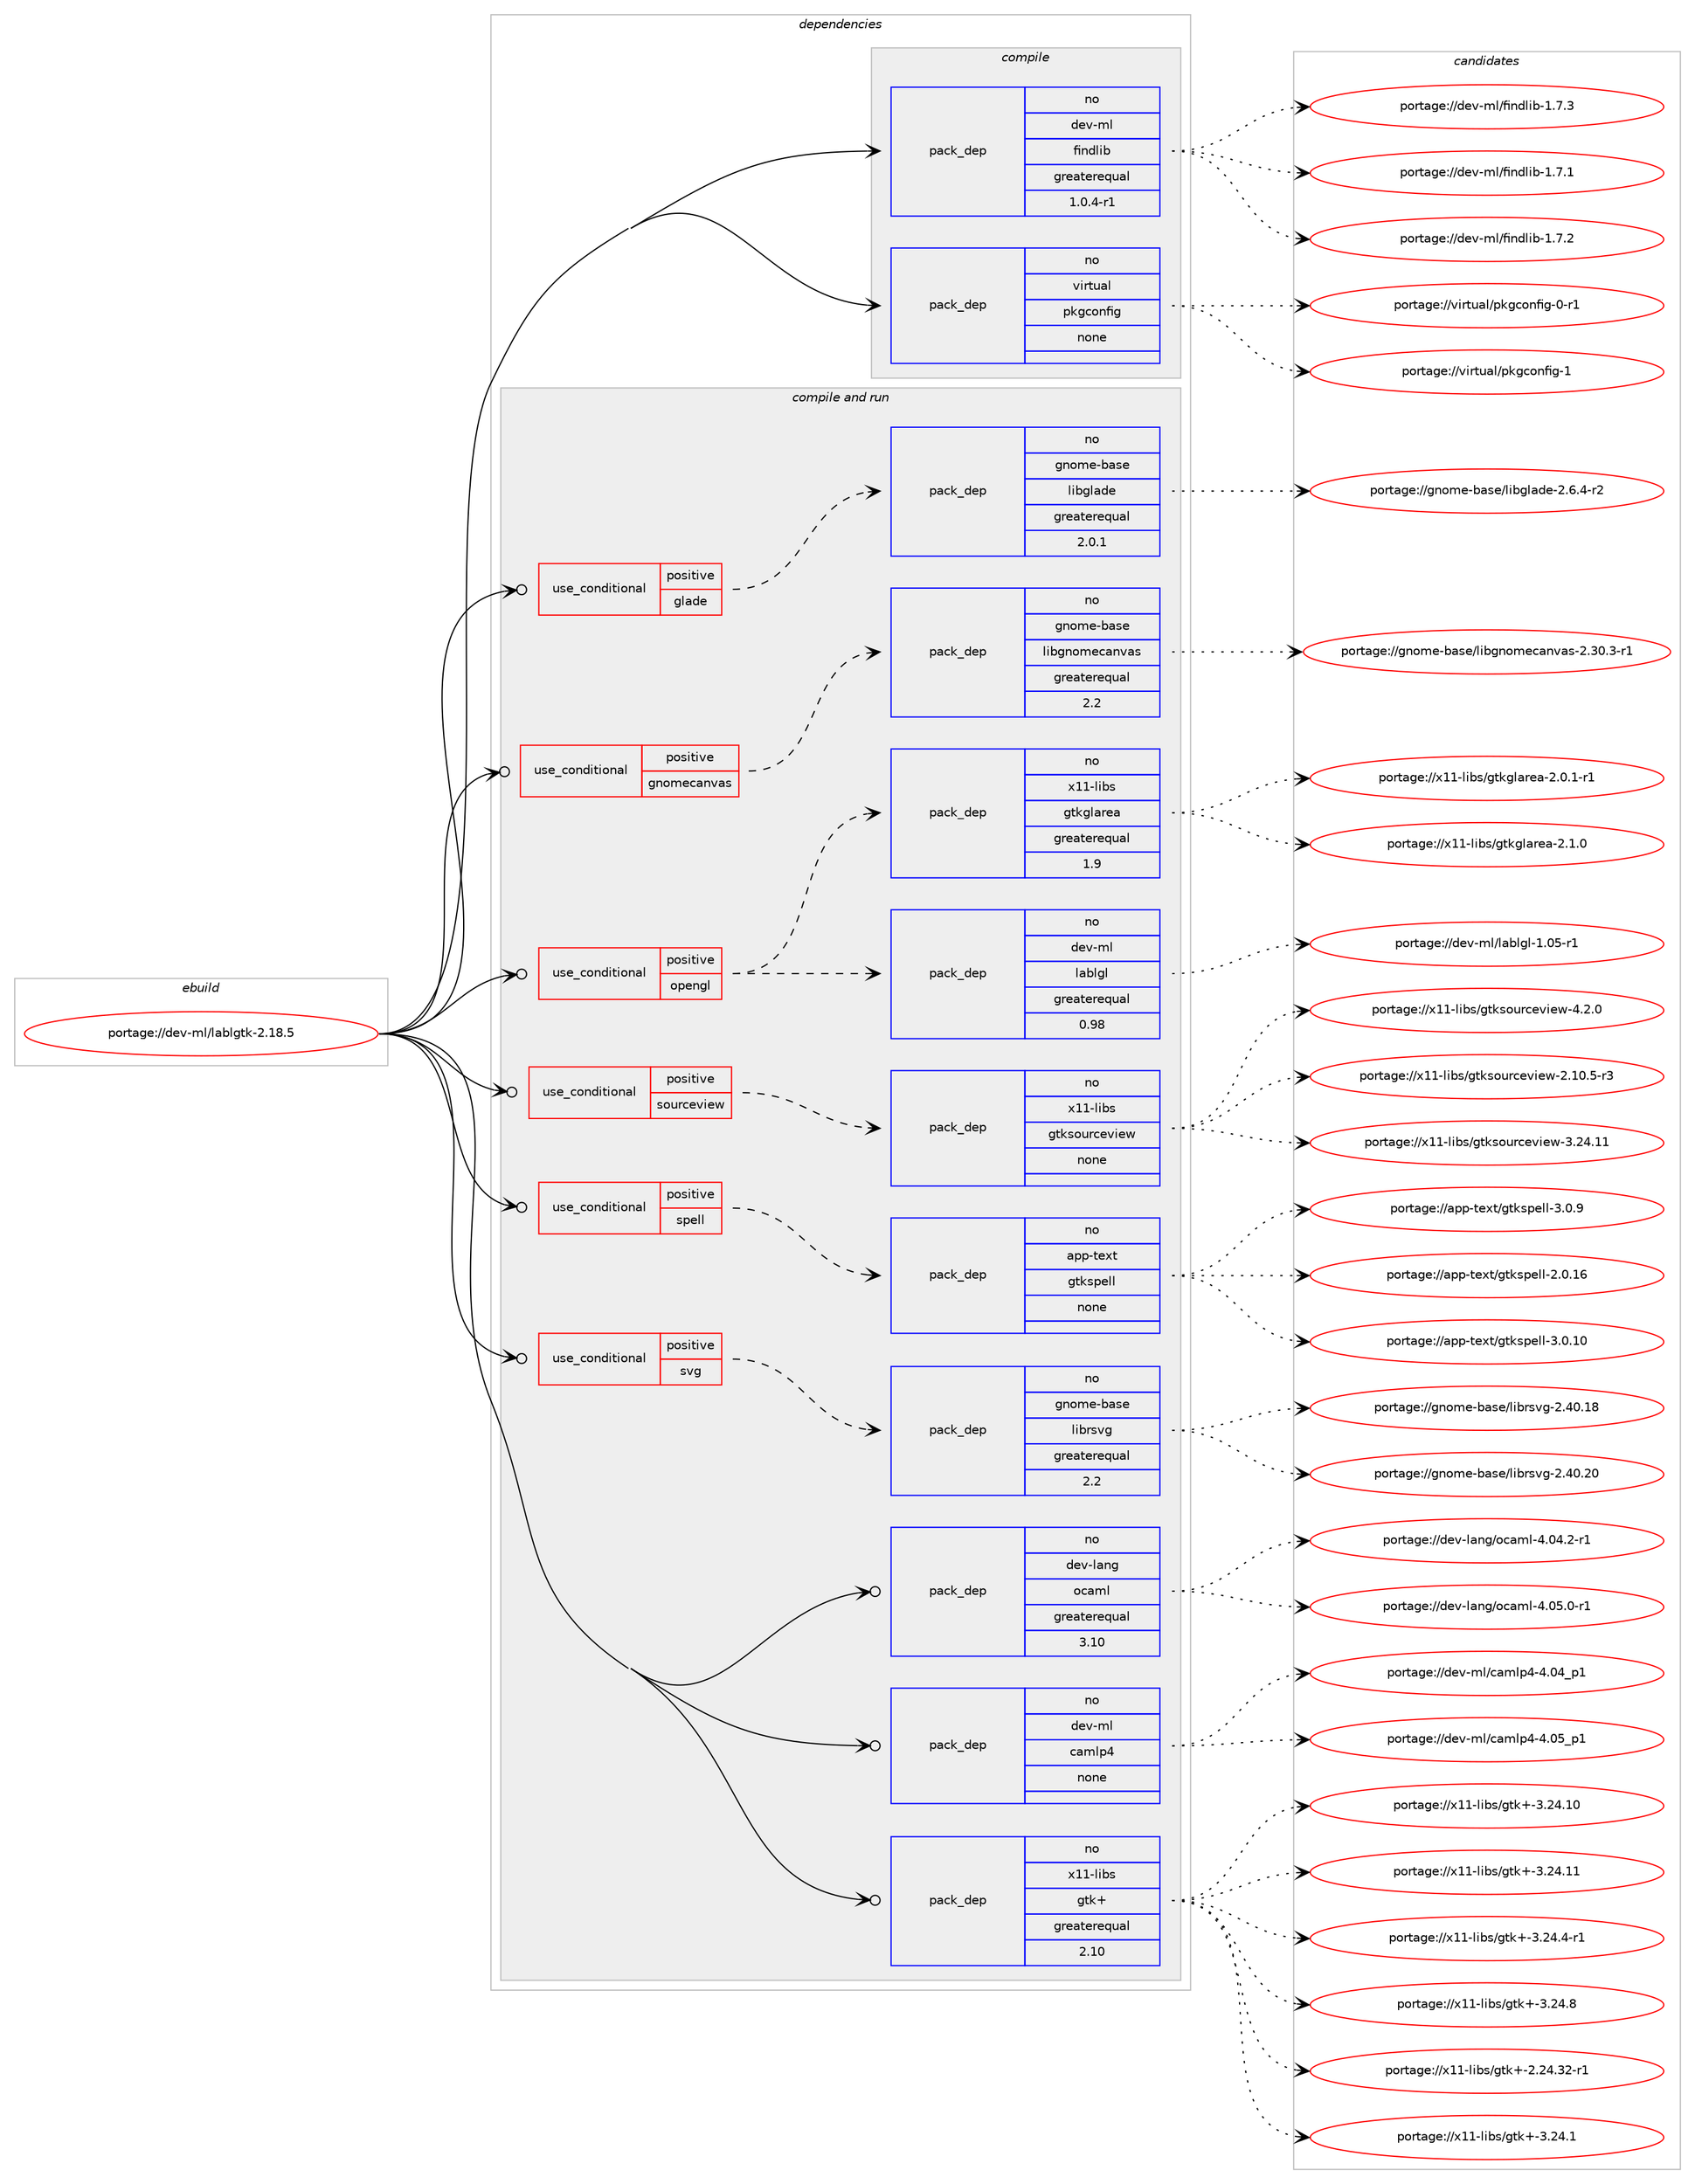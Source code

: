 digraph prolog {

# *************
# Graph options
# *************

newrank=true;
concentrate=true;
compound=true;
graph [rankdir=LR,fontname=Helvetica,fontsize=10,ranksep=1.5];#, ranksep=2.5, nodesep=0.2];
edge  [arrowhead=vee];
node  [fontname=Helvetica,fontsize=10];

# **********
# The ebuild
# **********

subgraph cluster_leftcol {
color=gray;
rank=same;
label=<<i>ebuild</i>>;
id [label="portage://dev-ml/lablgtk-2.18.5", color=red, width=4, href="../dev-ml/lablgtk-2.18.5.svg"];
}

# ****************
# The dependencies
# ****************

subgraph cluster_midcol {
color=gray;
label=<<i>dependencies</i>>;
subgraph cluster_compile {
fillcolor="#eeeeee";
style=filled;
label=<<i>compile</i>>;
subgraph pack81023 {
dependency106564 [label=<<TABLE BORDER="0" CELLBORDER="1" CELLSPACING="0" CELLPADDING="4" WIDTH="220"><TR><TD ROWSPAN="6" CELLPADDING="30">pack_dep</TD></TR><TR><TD WIDTH="110">no</TD></TR><TR><TD>dev-ml</TD></TR><TR><TD>findlib</TD></TR><TR><TD>greaterequal</TD></TR><TR><TD>1.0.4-r1</TD></TR></TABLE>>, shape=none, color=blue];
}
id:e -> dependency106564:w [weight=20,style="solid",arrowhead="vee"];
subgraph pack81024 {
dependency106565 [label=<<TABLE BORDER="0" CELLBORDER="1" CELLSPACING="0" CELLPADDING="4" WIDTH="220"><TR><TD ROWSPAN="6" CELLPADDING="30">pack_dep</TD></TR><TR><TD WIDTH="110">no</TD></TR><TR><TD>virtual</TD></TR><TR><TD>pkgconfig</TD></TR><TR><TD>none</TD></TR><TR><TD></TD></TR></TABLE>>, shape=none, color=blue];
}
id:e -> dependency106565:w [weight=20,style="solid",arrowhead="vee"];
}
subgraph cluster_compileandrun {
fillcolor="#eeeeee";
style=filled;
label=<<i>compile and run</i>>;
subgraph cond22397 {
dependency106566 [label=<<TABLE BORDER="0" CELLBORDER="1" CELLSPACING="0" CELLPADDING="4"><TR><TD ROWSPAN="3" CELLPADDING="10">use_conditional</TD></TR><TR><TD>positive</TD></TR><TR><TD>glade</TD></TR></TABLE>>, shape=none, color=red];
subgraph pack81025 {
dependency106567 [label=<<TABLE BORDER="0" CELLBORDER="1" CELLSPACING="0" CELLPADDING="4" WIDTH="220"><TR><TD ROWSPAN="6" CELLPADDING="30">pack_dep</TD></TR><TR><TD WIDTH="110">no</TD></TR><TR><TD>gnome-base</TD></TR><TR><TD>libglade</TD></TR><TR><TD>greaterequal</TD></TR><TR><TD>2.0.1</TD></TR></TABLE>>, shape=none, color=blue];
}
dependency106566:e -> dependency106567:w [weight=20,style="dashed",arrowhead="vee"];
}
id:e -> dependency106566:w [weight=20,style="solid",arrowhead="odotvee"];
subgraph cond22398 {
dependency106568 [label=<<TABLE BORDER="0" CELLBORDER="1" CELLSPACING="0" CELLPADDING="4"><TR><TD ROWSPAN="3" CELLPADDING="10">use_conditional</TD></TR><TR><TD>positive</TD></TR><TR><TD>gnomecanvas</TD></TR></TABLE>>, shape=none, color=red];
subgraph pack81026 {
dependency106569 [label=<<TABLE BORDER="0" CELLBORDER="1" CELLSPACING="0" CELLPADDING="4" WIDTH="220"><TR><TD ROWSPAN="6" CELLPADDING="30">pack_dep</TD></TR><TR><TD WIDTH="110">no</TD></TR><TR><TD>gnome-base</TD></TR><TR><TD>libgnomecanvas</TD></TR><TR><TD>greaterequal</TD></TR><TR><TD>2.2</TD></TR></TABLE>>, shape=none, color=blue];
}
dependency106568:e -> dependency106569:w [weight=20,style="dashed",arrowhead="vee"];
}
id:e -> dependency106568:w [weight=20,style="solid",arrowhead="odotvee"];
subgraph cond22399 {
dependency106570 [label=<<TABLE BORDER="0" CELLBORDER="1" CELLSPACING="0" CELLPADDING="4"><TR><TD ROWSPAN="3" CELLPADDING="10">use_conditional</TD></TR><TR><TD>positive</TD></TR><TR><TD>opengl</TD></TR></TABLE>>, shape=none, color=red];
subgraph pack81027 {
dependency106571 [label=<<TABLE BORDER="0" CELLBORDER="1" CELLSPACING="0" CELLPADDING="4" WIDTH="220"><TR><TD ROWSPAN="6" CELLPADDING="30">pack_dep</TD></TR><TR><TD WIDTH="110">no</TD></TR><TR><TD>dev-ml</TD></TR><TR><TD>lablgl</TD></TR><TR><TD>greaterequal</TD></TR><TR><TD>0.98</TD></TR></TABLE>>, shape=none, color=blue];
}
dependency106570:e -> dependency106571:w [weight=20,style="dashed",arrowhead="vee"];
subgraph pack81028 {
dependency106572 [label=<<TABLE BORDER="0" CELLBORDER="1" CELLSPACING="0" CELLPADDING="4" WIDTH="220"><TR><TD ROWSPAN="6" CELLPADDING="30">pack_dep</TD></TR><TR><TD WIDTH="110">no</TD></TR><TR><TD>x11-libs</TD></TR><TR><TD>gtkglarea</TD></TR><TR><TD>greaterequal</TD></TR><TR><TD>1.9</TD></TR></TABLE>>, shape=none, color=blue];
}
dependency106570:e -> dependency106572:w [weight=20,style="dashed",arrowhead="vee"];
}
id:e -> dependency106570:w [weight=20,style="solid",arrowhead="odotvee"];
subgraph cond22400 {
dependency106573 [label=<<TABLE BORDER="0" CELLBORDER="1" CELLSPACING="0" CELLPADDING="4"><TR><TD ROWSPAN="3" CELLPADDING="10">use_conditional</TD></TR><TR><TD>positive</TD></TR><TR><TD>sourceview</TD></TR></TABLE>>, shape=none, color=red];
subgraph pack81029 {
dependency106574 [label=<<TABLE BORDER="0" CELLBORDER="1" CELLSPACING="0" CELLPADDING="4" WIDTH="220"><TR><TD ROWSPAN="6" CELLPADDING="30">pack_dep</TD></TR><TR><TD WIDTH="110">no</TD></TR><TR><TD>x11-libs</TD></TR><TR><TD>gtksourceview</TD></TR><TR><TD>none</TD></TR><TR><TD></TD></TR></TABLE>>, shape=none, color=blue];
}
dependency106573:e -> dependency106574:w [weight=20,style="dashed",arrowhead="vee"];
}
id:e -> dependency106573:w [weight=20,style="solid",arrowhead="odotvee"];
subgraph cond22401 {
dependency106575 [label=<<TABLE BORDER="0" CELLBORDER="1" CELLSPACING="0" CELLPADDING="4"><TR><TD ROWSPAN="3" CELLPADDING="10">use_conditional</TD></TR><TR><TD>positive</TD></TR><TR><TD>spell</TD></TR></TABLE>>, shape=none, color=red];
subgraph pack81030 {
dependency106576 [label=<<TABLE BORDER="0" CELLBORDER="1" CELLSPACING="0" CELLPADDING="4" WIDTH="220"><TR><TD ROWSPAN="6" CELLPADDING="30">pack_dep</TD></TR><TR><TD WIDTH="110">no</TD></TR><TR><TD>app-text</TD></TR><TR><TD>gtkspell</TD></TR><TR><TD>none</TD></TR><TR><TD></TD></TR></TABLE>>, shape=none, color=blue];
}
dependency106575:e -> dependency106576:w [weight=20,style="dashed",arrowhead="vee"];
}
id:e -> dependency106575:w [weight=20,style="solid",arrowhead="odotvee"];
subgraph cond22402 {
dependency106577 [label=<<TABLE BORDER="0" CELLBORDER="1" CELLSPACING="0" CELLPADDING="4"><TR><TD ROWSPAN="3" CELLPADDING="10">use_conditional</TD></TR><TR><TD>positive</TD></TR><TR><TD>svg</TD></TR></TABLE>>, shape=none, color=red];
subgraph pack81031 {
dependency106578 [label=<<TABLE BORDER="0" CELLBORDER="1" CELLSPACING="0" CELLPADDING="4" WIDTH="220"><TR><TD ROWSPAN="6" CELLPADDING="30">pack_dep</TD></TR><TR><TD WIDTH="110">no</TD></TR><TR><TD>gnome-base</TD></TR><TR><TD>librsvg</TD></TR><TR><TD>greaterequal</TD></TR><TR><TD>2.2</TD></TR></TABLE>>, shape=none, color=blue];
}
dependency106577:e -> dependency106578:w [weight=20,style="dashed",arrowhead="vee"];
}
id:e -> dependency106577:w [weight=20,style="solid",arrowhead="odotvee"];
subgraph pack81032 {
dependency106579 [label=<<TABLE BORDER="0" CELLBORDER="1" CELLSPACING="0" CELLPADDING="4" WIDTH="220"><TR><TD ROWSPAN="6" CELLPADDING="30">pack_dep</TD></TR><TR><TD WIDTH="110">no</TD></TR><TR><TD>dev-lang</TD></TR><TR><TD>ocaml</TD></TR><TR><TD>greaterequal</TD></TR><TR><TD>3.10</TD></TR></TABLE>>, shape=none, color=blue];
}
id:e -> dependency106579:w [weight=20,style="solid",arrowhead="odotvee"];
subgraph pack81033 {
dependency106580 [label=<<TABLE BORDER="0" CELLBORDER="1" CELLSPACING="0" CELLPADDING="4" WIDTH="220"><TR><TD ROWSPAN="6" CELLPADDING="30">pack_dep</TD></TR><TR><TD WIDTH="110">no</TD></TR><TR><TD>dev-ml</TD></TR><TR><TD>camlp4</TD></TR><TR><TD>none</TD></TR><TR><TD></TD></TR></TABLE>>, shape=none, color=blue];
}
id:e -> dependency106580:w [weight=20,style="solid",arrowhead="odotvee"];
subgraph pack81034 {
dependency106581 [label=<<TABLE BORDER="0" CELLBORDER="1" CELLSPACING="0" CELLPADDING="4" WIDTH="220"><TR><TD ROWSPAN="6" CELLPADDING="30">pack_dep</TD></TR><TR><TD WIDTH="110">no</TD></TR><TR><TD>x11-libs</TD></TR><TR><TD>gtk+</TD></TR><TR><TD>greaterequal</TD></TR><TR><TD>2.10</TD></TR></TABLE>>, shape=none, color=blue];
}
id:e -> dependency106581:w [weight=20,style="solid",arrowhead="odotvee"];
}
subgraph cluster_run {
fillcolor="#eeeeee";
style=filled;
label=<<i>run</i>>;
}
}

# **************
# The candidates
# **************

subgraph cluster_choices {
rank=same;
color=gray;
label=<<i>candidates</i>>;

subgraph choice81023 {
color=black;
nodesep=1;
choiceportage100101118451091084710210511010010810598454946554649 [label="portage://dev-ml/findlib-1.7.1", color=red, width=4,href="../dev-ml/findlib-1.7.1.svg"];
choiceportage100101118451091084710210511010010810598454946554650 [label="portage://dev-ml/findlib-1.7.2", color=red, width=4,href="../dev-ml/findlib-1.7.2.svg"];
choiceportage100101118451091084710210511010010810598454946554651 [label="portage://dev-ml/findlib-1.7.3", color=red, width=4,href="../dev-ml/findlib-1.7.3.svg"];
dependency106564:e -> choiceportage100101118451091084710210511010010810598454946554649:w [style=dotted,weight="100"];
dependency106564:e -> choiceportage100101118451091084710210511010010810598454946554650:w [style=dotted,weight="100"];
dependency106564:e -> choiceportage100101118451091084710210511010010810598454946554651:w [style=dotted,weight="100"];
}
subgraph choice81024 {
color=black;
nodesep=1;
choiceportage11810511411611797108471121071039911111010210510345484511449 [label="portage://virtual/pkgconfig-0-r1", color=red, width=4,href="../virtual/pkgconfig-0-r1.svg"];
choiceportage1181051141161179710847112107103991111101021051034549 [label="portage://virtual/pkgconfig-1", color=red, width=4,href="../virtual/pkgconfig-1.svg"];
dependency106565:e -> choiceportage11810511411611797108471121071039911111010210510345484511449:w [style=dotted,weight="100"];
dependency106565:e -> choiceportage1181051141161179710847112107103991111101021051034549:w [style=dotted,weight="100"];
}
subgraph choice81025 {
color=black;
nodesep=1;
choiceportage1031101111091014598971151014710810598103108971001014550465446524511450 [label="portage://gnome-base/libglade-2.6.4-r2", color=red, width=4,href="../gnome-base/libglade-2.6.4-r2.svg"];
dependency106567:e -> choiceportage1031101111091014598971151014710810598103108971001014550465446524511450:w [style=dotted,weight="100"];
}
subgraph choice81026 {
color=black;
nodesep=1;
choiceportage1031101111091014598971151014710810598103110111109101999711011897115455046514846514511449 [label="portage://gnome-base/libgnomecanvas-2.30.3-r1", color=red, width=4,href="../gnome-base/libgnomecanvas-2.30.3-r1.svg"];
dependency106569:e -> choiceportage1031101111091014598971151014710810598103110111109101999711011897115455046514846514511449:w [style=dotted,weight="100"];
}
subgraph choice81027 {
color=black;
nodesep=1;
choiceportage1001011184510910847108979810810310845494648534511449 [label="portage://dev-ml/lablgl-1.05-r1", color=red, width=4,href="../dev-ml/lablgl-1.05-r1.svg"];
dependency106571:e -> choiceportage1001011184510910847108979810810310845494648534511449:w [style=dotted,weight="100"];
}
subgraph choice81028 {
color=black;
nodesep=1;
choiceportage120494945108105981154710311610710310897114101974550464846494511449 [label="portage://x11-libs/gtkglarea-2.0.1-r1", color=red, width=4,href="../x11-libs/gtkglarea-2.0.1-r1.svg"];
choiceportage12049494510810598115471031161071031089711410197455046494648 [label="portage://x11-libs/gtkglarea-2.1.0", color=red, width=4,href="../x11-libs/gtkglarea-2.1.0.svg"];
dependency106572:e -> choiceportage120494945108105981154710311610710310897114101974550464846494511449:w [style=dotted,weight="100"];
dependency106572:e -> choiceportage12049494510810598115471031161071031089711410197455046494648:w [style=dotted,weight="100"];
}
subgraph choice81029 {
color=black;
nodesep=1;
choiceportage120494945108105981154710311610711511111711499101118105101119455046494846534511451 [label="portage://x11-libs/gtksourceview-2.10.5-r3", color=red, width=4,href="../x11-libs/gtksourceview-2.10.5-r3.svg"];
choiceportage1204949451081059811547103116107115111117114991011181051011194551465052464949 [label="portage://x11-libs/gtksourceview-3.24.11", color=red, width=4,href="../x11-libs/gtksourceview-3.24.11.svg"];
choiceportage120494945108105981154710311610711511111711499101118105101119455246504648 [label="portage://x11-libs/gtksourceview-4.2.0", color=red, width=4,href="../x11-libs/gtksourceview-4.2.0.svg"];
dependency106574:e -> choiceportage120494945108105981154710311610711511111711499101118105101119455046494846534511451:w [style=dotted,weight="100"];
dependency106574:e -> choiceportage1204949451081059811547103116107115111117114991011181051011194551465052464949:w [style=dotted,weight="100"];
dependency106574:e -> choiceportage120494945108105981154710311610711511111711499101118105101119455246504648:w [style=dotted,weight="100"];
}
subgraph choice81030 {
color=black;
nodesep=1;
choiceportage97112112451161011201164710311610711511210110810845504648464954 [label="portage://app-text/gtkspell-2.0.16", color=red, width=4,href="../app-text/gtkspell-2.0.16.svg"];
choiceportage97112112451161011201164710311610711511210110810845514648464948 [label="portage://app-text/gtkspell-3.0.10", color=red, width=4,href="../app-text/gtkspell-3.0.10.svg"];
choiceportage971121124511610112011647103116107115112101108108455146484657 [label="portage://app-text/gtkspell-3.0.9", color=red, width=4,href="../app-text/gtkspell-3.0.9.svg"];
dependency106576:e -> choiceportage97112112451161011201164710311610711511210110810845504648464954:w [style=dotted,weight="100"];
dependency106576:e -> choiceportage97112112451161011201164710311610711511210110810845514648464948:w [style=dotted,weight="100"];
dependency106576:e -> choiceportage971121124511610112011647103116107115112101108108455146484657:w [style=dotted,weight="100"];
}
subgraph choice81031 {
color=black;
nodesep=1;
choiceportage10311011110910145989711510147108105981141151181034550465248464956 [label="portage://gnome-base/librsvg-2.40.18", color=red, width=4,href="../gnome-base/librsvg-2.40.18.svg"];
choiceportage10311011110910145989711510147108105981141151181034550465248465048 [label="portage://gnome-base/librsvg-2.40.20", color=red, width=4,href="../gnome-base/librsvg-2.40.20.svg"];
dependency106578:e -> choiceportage10311011110910145989711510147108105981141151181034550465248464956:w [style=dotted,weight="100"];
dependency106578:e -> choiceportage10311011110910145989711510147108105981141151181034550465248465048:w [style=dotted,weight="100"];
}
subgraph choice81032 {
color=black;
nodesep=1;
choiceportage1001011184510897110103471119997109108455246485246504511449 [label="portage://dev-lang/ocaml-4.04.2-r1", color=red, width=4,href="../dev-lang/ocaml-4.04.2-r1.svg"];
choiceportage1001011184510897110103471119997109108455246485346484511449 [label="portage://dev-lang/ocaml-4.05.0-r1", color=red, width=4,href="../dev-lang/ocaml-4.05.0-r1.svg"];
dependency106579:e -> choiceportage1001011184510897110103471119997109108455246485246504511449:w [style=dotted,weight="100"];
dependency106579:e -> choiceportage1001011184510897110103471119997109108455246485346484511449:w [style=dotted,weight="100"];
}
subgraph choice81033 {
color=black;
nodesep=1;
choiceportage100101118451091084799971091081125245524648529511249 [label="portage://dev-ml/camlp4-4.04_p1", color=red, width=4,href="../dev-ml/camlp4-4.04_p1.svg"];
choiceportage100101118451091084799971091081125245524648539511249 [label="portage://dev-ml/camlp4-4.05_p1", color=red, width=4,href="../dev-ml/camlp4-4.05_p1.svg"];
dependency106580:e -> choiceportage100101118451091084799971091081125245524648529511249:w [style=dotted,weight="100"];
dependency106580:e -> choiceportage100101118451091084799971091081125245524648539511249:w [style=dotted,weight="100"];
}
subgraph choice81034 {
color=black;
nodesep=1;
choiceportage12049494510810598115471031161074345504650524651504511449 [label="portage://x11-libs/gtk+-2.24.32-r1", color=red, width=4,href="../x11-libs/gtk+-2.24.32-r1.svg"];
choiceportage12049494510810598115471031161074345514650524649 [label="portage://x11-libs/gtk+-3.24.1", color=red, width=4,href="../x11-libs/gtk+-3.24.1.svg"];
choiceportage1204949451081059811547103116107434551465052464948 [label="portage://x11-libs/gtk+-3.24.10", color=red, width=4,href="../x11-libs/gtk+-3.24.10.svg"];
choiceportage1204949451081059811547103116107434551465052464949 [label="portage://x11-libs/gtk+-3.24.11", color=red, width=4,href="../x11-libs/gtk+-3.24.11.svg"];
choiceportage120494945108105981154710311610743455146505246524511449 [label="portage://x11-libs/gtk+-3.24.4-r1", color=red, width=4,href="../x11-libs/gtk+-3.24.4-r1.svg"];
choiceportage12049494510810598115471031161074345514650524656 [label="portage://x11-libs/gtk+-3.24.8", color=red, width=4,href="../x11-libs/gtk+-3.24.8.svg"];
dependency106581:e -> choiceportage12049494510810598115471031161074345504650524651504511449:w [style=dotted,weight="100"];
dependency106581:e -> choiceportage12049494510810598115471031161074345514650524649:w [style=dotted,weight="100"];
dependency106581:e -> choiceportage1204949451081059811547103116107434551465052464948:w [style=dotted,weight="100"];
dependency106581:e -> choiceportage1204949451081059811547103116107434551465052464949:w [style=dotted,weight="100"];
dependency106581:e -> choiceportage120494945108105981154710311610743455146505246524511449:w [style=dotted,weight="100"];
dependency106581:e -> choiceportage12049494510810598115471031161074345514650524656:w [style=dotted,weight="100"];
}
}

}
